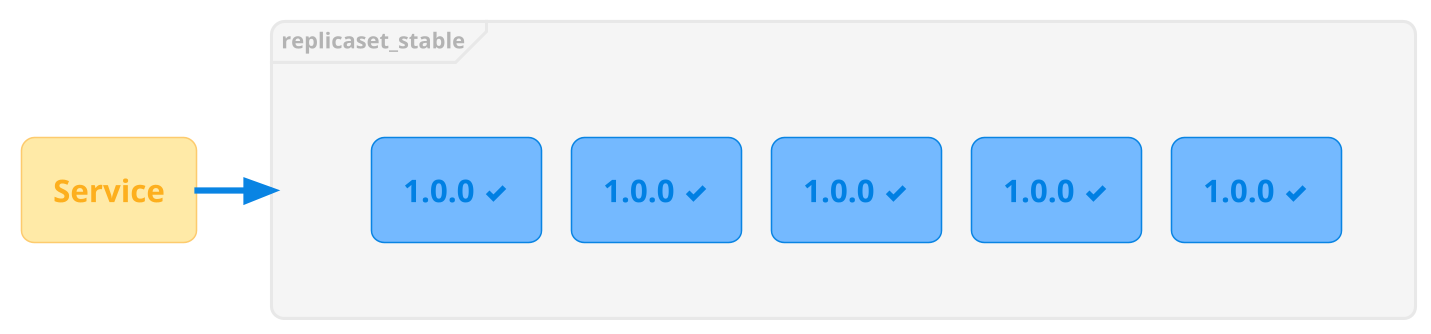 @startuml canary_release_01

!pragma teoz true
hide stereotype
skinparam dpi 300
skinparam linetype ortho
skinparam defaultFontSize 10
skinparam shadowing false

skinparam nodesep 10
skinparam ranksep 10

skinparam RoundCorner 8
skinparam ArrowColor #9DADC1
skinparam ArrowThickness 2
skinParam ArrowFontSize 5

skinparam defaultTextAlignment right

skinparam frame<<ReplicaSet>> {
  BackgroundColor #F5F5F5

  BorderColor #E8E8E8

  FontColor #B3B3B3
  FontSize 7
  FontStyle bold
}

skinparam frame<<ReplicaSetRed>> {
  BackgroundColor #FFD1C7

  BorderColor #FF7F60

  FontColor #FF7F60
  FontSize 7
  FontStyle bold
}

skinparam frame<<ReplicaSetBlue>> {
  BackgroundColor #B3D8FF

  BorderColor #8CC4FF

  FontColor #77A7D9
  FontSize 7
  FontStyle bold
}

skinparam frame<<ReplicaSetGreen>> {
  BackgroundColor #B3FFEA
  
  BorderColor #4BEBBE

  FontColor #00b894
  FontSize 7
  FontStyle bold
}

skinparam rectangle<<Service>> {
  BackgroundColor #ffeaa7
  BorderColor #fdcb6e
  FontStyle Bold
  FontColor #FDAF1E
}

skinparam rectangle<<Pod>> {
  BackgroundColor #E6E6E6
  BorderColor #D4D4D4

  FontStyle Bold
  FontColor #B3B3B3
}


skinparam rectangle<<PodGreen>> {
  BackgroundColor #55efc4
  BorderColor #00b894

  FontStyle Bold
  FontColor #019E7F
}

skinparam rectangle<<PodBlue>> {
  BackgroundColor #74b9ff
  BorderColor #0984e3

  FontStyle Bold
  FontColor #0080E3
}

skinparam rectangle<<PodRed>> {
  BackgroundColor #fab1a0
  BorderColor #e17055

  FontStyle Bold
  FontColor #E15736
}

rectangle "Service" as service <<Service>>

service -[#0984e3]right->> replicaset_stable

together {
  frame "ReplicaSet" as replicaset_stable <<ReplicaSet>> {
    rectangle "1.0.0 <&check>" as replica_stable_01 <<PodBlue>>
    rectangle "1.0.0 <&check>" as replica_stable_02 <<PodBlue>>
    rectangle "1.0.0 <&check>" as replica_stable_03 <<PodBlue>>
    rectangle "1.0.0 <&check>" as replica_stable_04 <<PodBlue>>
    rectangle "1.0.0 <&check>" as replica_stable_05 <<PodBlue>>

    replica_stable_01 -[hidden]right- replica_stable_02
    replica_stable_02 -[hidden]right- replica_stable_03
    replica_stable_03 -[hidden]right- replica_stable_04
    replica_stable_04 -[hidden]right- replica_stable_05
  }
}


@enduml